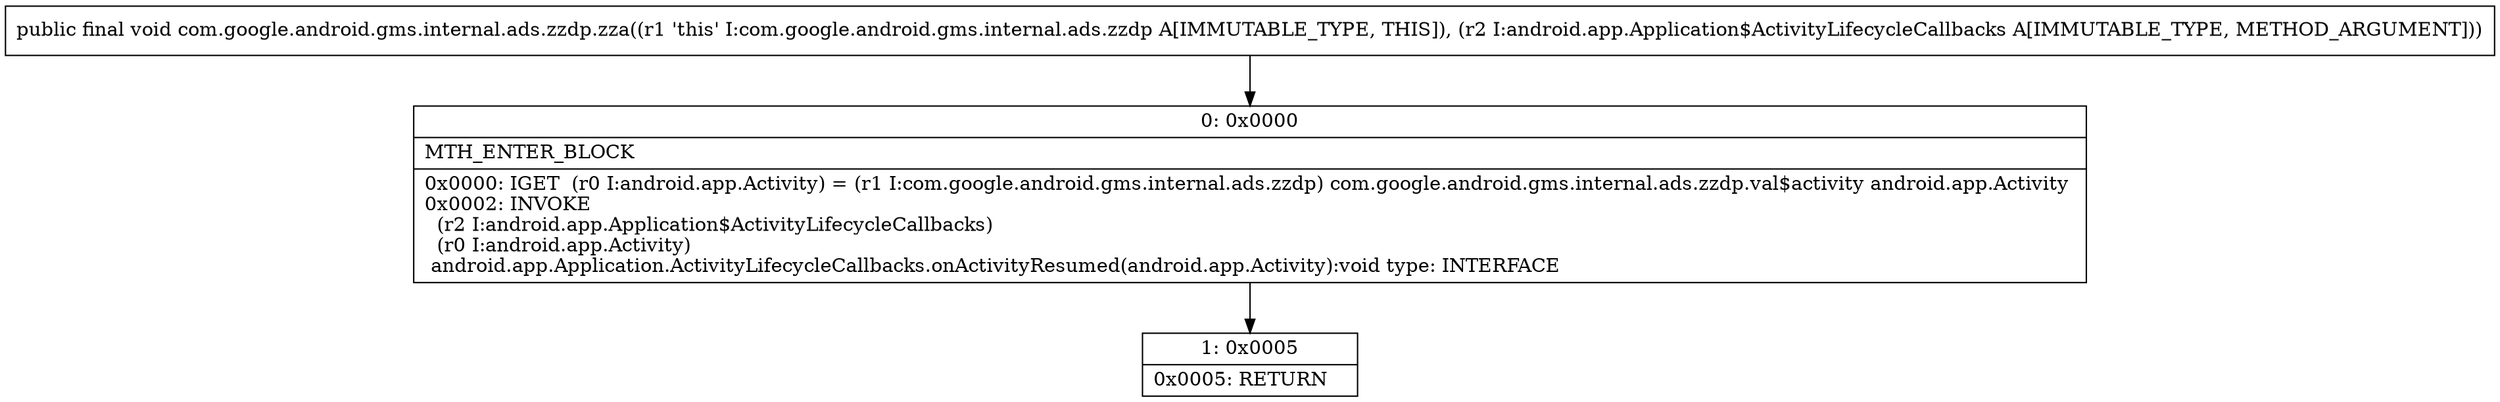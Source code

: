 digraph "CFG forcom.google.android.gms.internal.ads.zzdp.zza(Landroid\/app\/Application$ActivityLifecycleCallbacks;)V" {
Node_0 [shape=record,label="{0\:\ 0x0000|MTH_ENTER_BLOCK\l|0x0000: IGET  (r0 I:android.app.Activity) = (r1 I:com.google.android.gms.internal.ads.zzdp) com.google.android.gms.internal.ads.zzdp.val$activity android.app.Activity \l0x0002: INVOKE  \l  (r2 I:android.app.Application$ActivityLifecycleCallbacks)\l  (r0 I:android.app.Activity)\l android.app.Application.ActivityLifecycleCallbacks.onActivityResumed(android.app.Activity):void type: INTERFACE \l}"];
Node_1 [shape=record,label="{1\:\ 0x0005|0x0005: RETURN   \l}"];
MethodNode[shape=record,label="{public final void com.google.android.gms.internal.ads.zzdp.zza((r1 'this' I:com.google.android.gms.internal.ads.zzdp A[IMMUTABLE_TYPE, THIS]), (r2 I:android.app.Application$ActivityLifecycleCallbacks A[IMMUTABLE_TYPE, METHOD_ARGUMENT])) }"];
MethodNode -> Node_0;
Node_0 -> Node_1;
}

